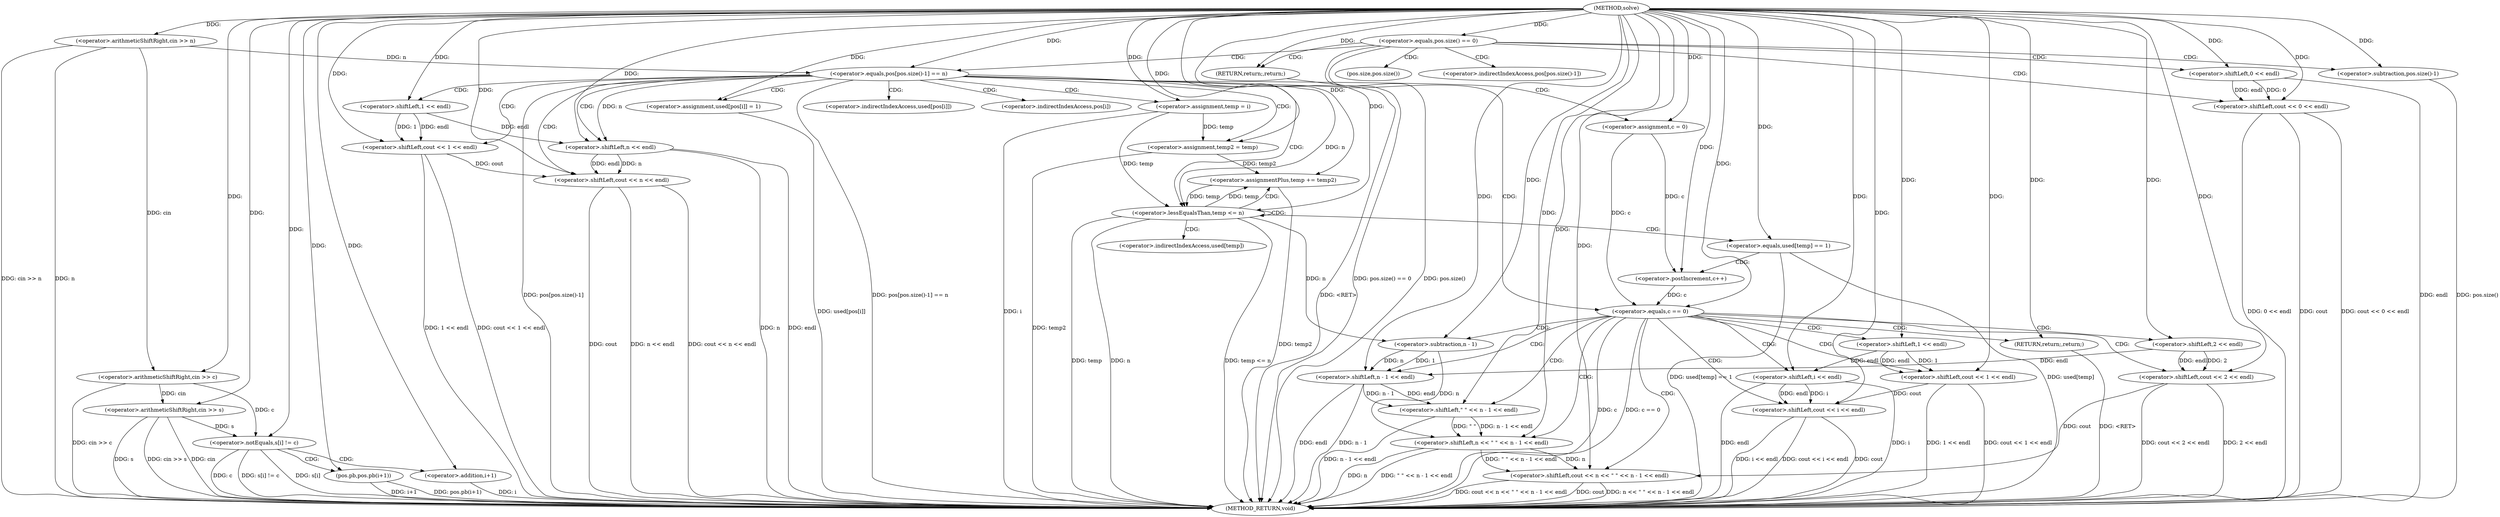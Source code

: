 digraph "solve" {  
"1000170" [label = "(METHOD,solve)" ]
"1000300" [label = "(METHOD_RETURN,void)" ]
"1000173" [label = "(<operator>.arithmeticShiftRight,cin >> n)" ]
"1000177" [label = "(<operator>.arithmeticShiftRight,cin >> c)" ]
"1000181" [label = "(<operator>.arithmeticShiftRight,cin >> s)" ]
"1000198" [label = "(<operator>.equals,pos.size() == 0)" ]
"1000209" [label = "(<operator>.equals,pos[pos.size()-1] == n)" ]
"1000187" [label = "(<operator>.notEquals,s[i] != c)" ]
"1000202" [label = "(<operator>.shiftLeft,cout << 0 << endl)" ]
"1000207" [label = "(RETURN,return;,return;)" ]
"1000272" [label = "(<operator>.shiftLeft,cout << 2 << endl)" ]
"1000277" [label = "(<operator>.shiftLeft,cout << n << \" \" << n - 1 << endl)" ]
"1000193" [label = "(pos.pb,pos.pb(i+1))" ]
"1000219" [label = "(<operator>.assignment,used[pos[i]] = 1)" ]
"1000228" [label = "(<operator>.assignment,temp = i)" ]
"1000232" [label = "(<operator>.assignment,c = 0)" ]
"1000236" [label = "(<operator>.assignment,temp2 = temp)" ]
"1000290" [label = "(<operator>.shiftLeft,cout << 1 << endl)" ]
"1000295" [label = "(<operator>.shiftLeft,cout << n << endl)" ]
"1000204" [label = "(<operator>.shiftLeft,0 << endl)" ]
"1000212" [label = "(<operator>.subtraction,pos.size()-1)" ]
"1000240" [label = "(<operator>.lessEqualsThan,temp <= n)" ]
"1000257" [label = "(<operator>.equals,c == 0)" ]
"1000274" [label = "(<operator>.shiftLeft,2 << endl)" ]
"1000279" [label = "(<operator>.shiftLeft,n << \" \" << n - 1 << endl)" ]
"1000194" [label = "(<operator>.addition,i+1)" ]
"1000253" [label = "(<operator>.assignmentPlus,temp += temp2)" ]
"1000261" [label = "(<operator>.shiftLeft,cout << 1 << endl)" ]
"1000266" [label = "(<operator>.shiftLeft,cout << i << endl)" ]
"1000271" [label = "(RETURN,return;,return;)" ]
"1000281" [label = "(<operator>.shiftLeft,\" \" << n - 1 << endl)" ]
"1000292" [label = "(<operator>.shiftLeft,1 << endl)" ]
"1000297" [label = "(<operator>.shiftLeft,n << endl)" ]
"1000245" [label = "(<operator>.equals,used[temp] == 1)" ]
"1000283" [label = "(<operator>.shiftLeft,n - 1 << endl)" ]
"1000251" [label = "(<operator>.postIncrement,c++)" ]
"1000263" [label = "(<operator>.shiftLeft,1 << endl)" ]
"1000268" [label = "(<operator>.shiftLeft,i << endl)" ]
"1000284" [label = "(<operator>.subtraction,n - 1)" ]
"1000210" [label = "(<operator>.indirectIndexAccess,pos[pos.size()-1])" ]
"1000213" [label = "(pos.size,pos.size())" ]
"1000220" [label = "(<operator>.indirectIndexAccess,used[pos[i]])" ]
"1000222" [label = "(<operator>.indirectIndexAccess,pos[i])" ]
"1000246" [label = "(<operator>.indirectIndexAccess,used[temp])" ]
  "1000271" -> "1000300"  [ label = "DDG: <RET>"] 
  "1000207" -> "1000300"  [ label = "DDG: <RET>"] 
  "1000173" -> "1000300"  [ label = "DDG: n"] 
  "1000173" -> "1000300"  [ label = "DDG: cin >> n"] 
  "1000177" -> "1000300"  [ label = "DDG: cin >> c"] 
  "1000181" -> "1000300"  [ label = "DDG: cin"] 
  "1000181" -> "1000300"  [ label = "DDG: s"] 
  "1000181" -> "1000300"  [ label = "DDG: cin >> s"] 
  "1000187" -> "1000300"  [ label = "DDG: s[i]"] 
  "1000187" -> "1000300"  [ label = "DDG: c"] 
  "1000187" -> "1000300"  [ label = "DDG: s[i] != c"] 
  "1000194" -> "1000300"  [ label = "DDG: i"] 
  "1000193" -> "1000300"  [ label = "DDG: i+1"] 
  "1000193" -> "1000300"  [ label = "DDG: pos.pb(i+1)"] 
  "1000198" -> "1000300"  [ label = "DDG: pos.size()"] 
  "1000198" -> "1000300"  [ label = "DDG: pos.size() == 0"] 
  "1000212" -> "1000300"  [ label = "DDG: pos.size()"] 
  "1000209" -> "1000300"  [ label = "DDG: pos[pos.size()-1]"] 
  "1000209" -> "1000300"  [ label = "DDG: pos[pos.size()-1] == n"] 
  "1000290" -> "1000300"  [ label = "DDG: 1 << endl"] 
  "1000290" -> "1000300"  [ label = "DDG: cout << 1 << endl"] 
  "1000295" -> "1000300"  [ label = "DDG: cout"] 
  "1000297" -> "1000300"  [ label = "DDG: n"] 
  "1000297" -> "1000300"  [ label = "DDG: endl"] 
  "1000295" -> "1000300"  [ label = "DDG: n << endl"] 
  "1000295" -> "1000300"  [ label = "DDG: cout << n << endl"] 
  "1000219" -> "1000300"  [ label = "DDG: used[pos[i]]"] 
  "1000228" -> "1000300"  [ label = "DDG: i"] 
  "1000236" -> "1000300"  [ label = "DDG: temp2"] 
  "1000240" -> "1000300"  [ label = "DDG: temp"] 
  "1000240" -> "1000300"  [ label = "DDG: n"] 
  "1000240" -> "1000300"  [ label = "DDG: temp <= n"] 
  "1000257" -> "1000300"  [ label = "DDG: c"] 
  "1000257" -> "1000300"  [ label = "DDG: c == 0"] 
  "1000272" -> "1000300"  [ label = "DDG: 2 << endl"] 
  "1000272" -> "1000300"  [ label = "DDG: cout << 2 << endl"] 
  "1000277" -> "1000300"  [ label = "DDG: cout"] 
  "1000279" -> "1000300"  [ label = "DDG: n"] 
  "1000283" -> "1000300"  [ label = "DDG: n - 1"] 
  "1000283" -> "1000300"  [ label = "DDG: endl"] 
  "1000281" -> "1000300"  [ label = "DDG: n - 1 << endl"] 
  "1000279" -> "1000300"  [ label = "DDG: \" \" << n - 1 << endl"] 
  "1000277" -> "1000300"  [ label = "DDG: n << \" \" << n - 1 << endl"] 
  "1000277" -> "1000300"  [ label = "DDG: cout << n << \" \" << n - 1 << endl"] 
  "1000261" -> "1000300"  [ label = "DDG: 1 << endl"] 
  "1000261" -> "1000300"  [ label = "DDG: cout << 1 << endl"] 
  "1000266" -> "1000300"  [ label = "DDG: cout"] 
  "1000268" -> "1000300"  [ label = "DDG: i"] 
  "1000268" -> "1000300"  [ label = "DDG: endl"] 
  "1000266" -> "1000300"  [ label = "DDG: i << endl"] 
  "1000266" -> "1000300"  [ label = "DDG: cout << i << endl"] 
  "1000245" -> "1000300"  [ label = "DDG: used[temp]"] 
  "1000245" -> "1000300"  [ label = "DDG: used[temp] == 1"] 
  "1000253" -> "1000300"  [ label = "DDG: temp2"] 
  "1000202" -> "1000300"  [ label = "DDG: cout"] 
  "1000204" -> "1000300"  [ label = "DDG: endl"] 
  "1000202" -> "1000300"  [ label = "DDG: 0 << endl"] 
  "1000202" -> "1000300"  [ label = "DDG: cout << 0 << endl"] 
  "1000170" -> "1000173"  [ label = "DDG: "] 
  "1000173" -> "1000177"  [ label = "DDG: cin"] 
  "1000170" -> "1000177"  [ label = "DDG: "] 
  "1000177" -> "1000181"  [ label = "DDG: cin"] 
  "1000170" -> "1000181"  [ label = "DDG: "] 
  "1000170" -> "1000198"  [ label = "DDG: "] 
  "1000170" -> "1000207"  [ label = "DDG: "] 
  "1000173" -> "1000209"  [ label = "DDG: n"] 
  "1000170" -> "1000209"  [ label = "DDG: "] 
  "1000181" -> "1000187"  [ label = "DDG: s"] 
  "1000177" -> "1000187"  [ label = "DDG: c"] 
  "1000170" -> "1000187"  [ label = "DDG: "] 
  "1000170" -> "1000202"  [ label = "DDG: "] 
  "1000204" -> "1000202"  [ label = "DDG: endl"] 
  "1000204" -> "1000202"  [ label = "DDG: 0"] 
  "1000170" -> "1000219"  [ label = "DDG: "] 
  "1000170" -> "1000228"  [ label = "DDG: "] 
  "1000170" -> "1000232"  [ label = "DDG: "] 
  "1000228" -> "1000236"  [ label = "DDG: temp"] 
  "1000170" -> "1000236"  [ label = "DDG: "] 
  "1000170" -> "1000272"  [ label = "DDG: "] 
  "1000274" -> "1000272"  [ label = "DDG: endl"] 
  "1000274" -> "1000272"  [ label = "DDG: 2"] 
  "1000272" -> "1000277"  [ label = "DDG: cout"] 
  "1000170" -> "1000277"  [ label = "DDG: "] 
  "1000279" -> "1000277"  [ label = "DDG: \" \" << n - 1 << endl"] 
  "1000279" -> "1000277"  [ label = "DDG: n"] 
  "1000170" -> "1000193"  [ label = "DDG: "] 
  "1000170" -> "1000204"  [ label = "DDG: "] 
  "1000170" -> "1000212"  [ label = "DDG: "] 
  "1000170" -> "1000274"  [ label = "DDG: "] 
  "1000284" -> "1000279"  [ label = "DDG: n"] 
  "1000170" -> "1000279"  [ label = "DDG: "] 
  "1000281" -> "1000279"  [ label = "DDG: n - 1 << endl"] 
  "1000281" -> "1000279"  [ label = "DDG: \" \""] 
  "1000170" -> "1000290"  [ label = "DDG: "] 
  "1000292" -> "1000290"  [ label = "DDG: endl"] 
  "1000292" -> "1000290"  [ label = "DDG: 1"] 
  "1000290" -> "1000295"  [ label = "DDG: cout"] 
  "1000170" -> "1000295"  [ label = "DDG: "] 
  "1000297" -> "1000295"  [ label = "DDG: n"] 
  "1000297" -> "1000295"  [ label = "DDG: endl"] 
  "1000170" -> "1000194"  [ label = "DDG: "] 
  "1000253" -> "1000240"  [ label = "DDG: temp"] 
  "1000170" -> "1000240"  [ label = "DDG: "] 
  "1000228" -> "1000240"  [ label = "DDG: temp"] 
  "1000209" -> "1000240"  [ label = "DDG: n"] 
  "1000236" -> "1000253"  [ label = "DDG: temp2"] 
  "1000170" -> "1000253"  [ label = "DDG: "] 
  "1000232" -> "1000257"  [ label = "DDG: c"] 
  "1000251" -> "1000257"  [ label = "DDG: c"] 
  "1000170" -> "1000257"  [ label = "DDG: "] 
  "1000170" -> "1000271"  [ label = "DDG: "] 
  "1000170" -> "1000281"  [ label = "DDG: "] 
  "1000283" -> "1000281"  [ label = "DDG: endl"] 
  "1000283" -> "1000281"  [ label = "DDG: n - 1"] 
  "1000170" -> "1000292"  [ label = "DDG: "] 
  "1000209" -> "1000297"  [ label = "DDG: n"] 
  "1000170" -> "1000297"  [ label = "DDG: "] 
  "1000292" -> "1000297"  [ label = "DDG: endl"] 
  "1000240" -> "1000253"  [ label = "DDG: temp"] 
  "1000170" -> "1000261"  [ label = "DDG: "] 
  "1000263" -> "1000261"  [ label = "DDG: endl"] 
  "1000263" -> "1000261"  [ label = "DDG: 1"] 
  "1000261" -> "1000266"  [ label = "DDG: cout"] 
  "1000170" -> "1000266"  [ label = "DDG: "] 
  "1000268" -> "1000266"  [ label = "DDG: i"] 
  "1000268" -> "1000266"  [ label = "DDG: endl"] 
  "1000284" -> "1000283"  [ label = "DDG: 1"] 
  "1000284" -> "1000283"  [ label = "DDG: n"] 
  "1000274" -> "1000283"  [ label = "DDG: endl"] 
  "1000170" -> "1000283"  [ label = "DDG: "] 
  "1000170" -> "1000245"  [ label = "DDG: "] 
  "1000170" -> "1000263"  [ label = "DDG: "] 
  "1000170" -> "1000268"  [ label = "DDG: "] 
  "1000263" -> "1000268"  [ label = "DDG: endl"] 
  "1000240" -> "1000284"  [ label = "DDG: n"] 
  "1000170" -> "1000284"  [ label = "DDG: "] 
  "1000232" -> "1000251"  [ label = "DDG: c"] 
  "1000170" -> "1000251"  [ label = "DDG: "] 
  "1000198" -> "1000213"  [ label = "CDG: "] 
  "1000198" -> "1000212"  [ label = "CDG: "] 
  "1000198" -> "1000204"  [ label = "CDG: "] 
  "1000198" -> "1000210"  [ label = "CDG: "] 
  "1000198" -> "1000207"  [ label = "CDG: "] 
  "1000198" -> "1000202"  [ label = "CDG: "] 
  "1000198" -> "1000209"  [ label = "CDG: "] 
  "1000209" -> "1000297"  [ label = "CDG: "] 
  "1000209" -> "1000290"  [ label = "CDG: "] 
  "1000209" -> "1000219"  [ label = "CDG: "] 
  "1000209" -> "1000236"  [ label = "CDG: "] 
  "1000209" -> "1000222"  [ label = "CDG: "] 
  "1000209" -> "1000220"  [ label = "CDG: "] 
  "1000209" -> "1000257"  [ label = "CDG: "] 
  "1000209" -> "1000240"  [ label = "CDG: "] 
  "1000209" -> "1000295"  [ label = "CDG: "] 
  "1000209" -> "1000232"  [ label = "CDG: "] 
  "1000209" -> "1000228"  [ label = "CDG: "] 
  "1000209" -> "1000292"  [ label = "CDG: "] 
  "1000187" -> "1000193"  [ label = "CDG: "] 
  "1000187" -> "1000194"  [ label = "CDG: "] 
  "1000240" -> "1000246"  [ label = "CDG: "] 
  "1000240" -> "1000253"  [ label = "CDG: "] 
  "1000240" -> "1000240"  [ label = "CDG: "] 
  "1000240" -> "1000245"  [ label = "CDG: "] 
  "1000257" -> "1000268"  [ label = "CDG: "] 
  "1000257" -> "1000263"  [ label = "CDG: "] 
  "1000257" -> "1000274"  [ label = "CDG: "] 
  "1000257" -> "1000277"  [ label = "CDG: "] 
  "1000257" -> "1000266"  [ label = "CDG: "] 
  "1000257" -> "1000283"  [ label = "CDG: "] 
  "1000257" -> "1000281"  [ label = "CDG: "] 
  "1000257" -> "1000272"  [ label = "CDG: "] 
  "1000257" -> "1000271"  [ label = "CDG: "] 
  "1000257" -> "1000261"  [ label = "CDG: "] 
  "1000257" -> "1000284"  [ label = "CDG: "] 
  "1000257" -> "1000279"  [ label = "CDG: "] 
  "1000245" -> "1000251"  [ label = "CDG: "] 
}
